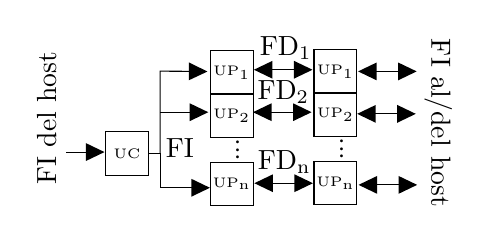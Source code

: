 \begin{tikzpicture}[x=0.75pt,y=0.75pt,yscale=-1,xscale=1]
%uncomment if require: \path (0,235); %set diagram left start at 0, and has height of 235

%Shape: Rectangle [id:dp09644128938666119]
\draw   (49.47,89.78) -- (70.13,89.78) -- (70.13,110.78) -- (49.47,110.78) -- cycle ;
%Shape: Rectangle [id:dp2241873458228455]
\draw   (99.89,50.78) -- (120.56,50.78) -- (120.56,71.78) -- (99.89,71.78) -- cycle ;
%Shape: Rectangle [id:dp6400885094204286]
\draw   (99.89,71.44) -- (120.56,71.44) -- (120.56,92.44) -- (99.89,92.44) -- cycle ;
%Straight Lines [id:da8803237857270745]
\draw    (123.93,59.94) -- (146.15,59.94) ;
\draw [shift={(149.15,59.94)}, rotate = 180] [fill={rgb, 255:red, 0; green, 0; blue, 0 }  ][line width=0.08]  [draw opacity=0] (8.93,-4.29) -- (0,0) -- (8.93,4.29) -- cycle    ;
\draw [shift={(120.93,59.94)}, rotate = 0] [fill={rgb, 255:red, 0; green, 0; blue, 0 }  ][line width=0.08]  [draw opacity=0] (8.93,-4.29) -- (0,0) -- (8.93,4.29) -- cycle    ;
%Shape: Rectangle [id:dp6689432855617605]
\draw   (99.89,104.44) -- (120.56,104.44) -- (120.56,125.44) -- (99.89,125.44) -- cycle ;
%Shape: Rectangle [id:dp12722852093695813]
\draw   (149.89,50.33) -- (170.56,50.33) -- (170.56,71.33) -- (149.89,71.33) -- cycle ;
%Shape: Rectangle [id:dp3209291793254261]
\draw   (149.89,71) -- (170.56,71) -- (170.56,92) -- (149.89,92) -- cycle ;
%Shape: Rectangle [id:dp37749433061535154]
\draw   (149.89,104) -- (170.56,104) -- (170.56,125) -- (149.89,125) -- cycle ;
%Straight Lines [id:da6732803039595562]
\draw    (123.49,80.39) -- (145.71,80.39) ;
\draw [shift={(148.71,80.39)}, rotate = 180] [fill={rgb, 255:red, 0; green, 0; blue, 0 }  ][line width=0.08]  [draw opacity=0] (8.93,-4.29) -- (0,0) -- (8.93,4.29) -- cycle    ;
\draw [shift={(120.49,80.39)}, rotate = 0] [fill={rgb, 255:red, 0; green, 0; blue, 0 }  ][line width=0.08]  [draw opacity=0] (8.93,-4.29) -- (0,0) -- (8.93,4.29) -- cycle    ;
%Straight Lines [id:da14623578433410467]
\draw    (124.15,114.61) -- (146.37,114.61) ;
\draw [shift={(149.37,114.61)}, rotate = 180] [fill={rgb, 255:red, 0; green, 0; blue, 0 }  ][line width=0.08]  [draw opacity=0] (8.93,-4.29) -- (0,0) -- (8.93,4.29) -- cycle    ;
\draw [shift={(121.15,114.61)}, rotate = 0] [fill={rgb, 255:red, 0; green, 0; blue, 0 }  ][line width=0.08]  [draw opacity=0] (8.93,-4.29) -- (0,0) -- (8.93,4.29) -- cycle    ;
%Straight Lines [id:da5295276643399028]
\draw    (70.34,100.2) -- (75.74,100.2) -- (75.74,116.8) -- (96.74,116.8) ;
\draw [shift={(99.74,116.8)}, rotate = 180] [fill={rgb, 255:red, 0; green, 0; blue, 0 }  ][line width=0.08]  [draw opacity=0] (8.93,-4.29) -- (0,0) -- (8.93,4.29) -- cycle    ;
%Straight Lines [id:da5426076285509875]
\draw    (75.74,100.2) -- (75.74,60.6) -- (95.54,60.77) ;
\draw [shift={(98.54,60.8)}, rotate = 180.5] [fill={rgb, 255:red, 0; green, 0; blue, 0 }  ][line width=0.08]  [draw opacity=0] (8.93,-4.29) -- (0,0) -- (8.93,4.29) -- cycle    ;
%Straight Lines [id:da21553682836254784]
\draw    (75.74,80.4) -- (95.94,80.4) ;
\draw [shift={(98.94,80.4)}, rotate = 180] [fill={rgb, 255:red, 0; green, 0; blue, 0 }  ][line width=0.08]  [draw opacity=0] (8.93,-4.29) -- (0,0) -- (8.93,4.29) -- cycle    ;
%Straight Lines [id:da07605893617389348]
\draw    (174.13,60.74) -- (196.35,60.74) ;
\draw [shift={(199.35,60.74)}, rotate = 180] [fill={rgb, 255:red, 0; green, 0; blue, 0 }  ][line width=0.08]  [draw opacity=0] (8.93,-4.29) -- (0,0) -- (8.93,4.29) -- cycle    ;
\draw [shift={(171.13,60.74)}, rotate = 0] [fill={rgb, 255:red, 0; green, 0; blue, 0 }  ][line width=0.08]  [draw opacity=0] (8.93,-4.29) -- (0,0) -- (8.93,4.29) -- cycle    ;
%Straight Lines [id:da10873674757976892]
\draw    (173.69,81.19) -- (195.91,81.19) ;
\draw [shift={(198.91,81.19)}, rotate = 180] [fill={rgb, 255:red, 0; green, 0; blue, 0 }  ][line width=0.08]  [draw opacity=0] (8.93,-4.29) -- (0,0) -- (8.93,4.29) -- cycle    ;
\draw [shift={(170.69,81.19)}, rotate = 0] [fill={rgb, 255:red, 0; green, 0; blue, 0 }  ][line width=0.08]  [draw opacity=0] (8.93,-4.29) -- (0,0) -- (8.93,4.29) -- cycle    ;
%Straight Lines [id:da1846794210706837]
\draw    (174.35,115.41) -- (196.57,115.41) ;
\draw [shift={(199.57,115.41)}, rotate = 180] [fill={rgb, 255:red, 0; green, 0; blue, 0 }  ][line width=0.08]  [draw opacity=0] (8.93,-4.29) -- (0,0) -- (8.93,4.29) -- cycle    ;
\draw [shift={(171.35,115.41)}, rotate = 0] [fill={rgb, 255:red, 0; green, 0; blue, 0 }  ][line width=0.08]  [draw opacity=0] (8.93,-4.29) -- (0,0) -- (8.93,4.29) -- cycle    ;
%Straight Lines [id:da11974971166580506]
\draw    (30.54,99.6) -- (45.94,99.6) ;
\draw [shift={(48.94,99.6)}, rotate = 180] [fill={rgb, 255:red, 0; green, 0; blue, 0 }  ][line width=0.08]  [draw opacity=0] (8.93,-4.29) -- (0,0) -- (8.93,4.29) -- cycle    ;

% Text Node
\draw (59.8,100.28) node   [align=left] {{\tiny UC}};
% Text Node
\draw (110.22,61.28) node   [align=left] {{\tiny UP\textsubscript{1}}};
% Text Node
\draw (110.22,81.94) node   [align=left] {{\tiny UP\textsubscript{2}}};
% Text Node
\draw (110.22,114.94) node   [align=left] {{\tiny UP\textsubscript{n}}};
% Text Node
\draw (113.11,98.56) node  [rotate=-90] [align=left] {...};
% Text Node
\draw (160.22,60.83) node   [align=left] {{\tiny UP\textsubscript{1}}};
% Text Node
\draw (160.22,81.5) node   [align=left] {{\tiny UP\textsubscript{2}}};
% Text Node
\draw (160.22,114.5) node   [align=left] {{\tiny UP\textsubscript{n}}};
% Text Node
\draw (163.11,98.11) node  [rotate=-90] [align=left] {...};
% Text Node
\draw (136.22,49.67) node   [align=left] {FD\textsubscript{1}};
% Text Node
\draw (135.11,70.78) node   [align=left] {FD\textsubscript{2}};
% Text Node
\draw (135.56,104.33) node   [align=left] {FD\textsubscript{n}};
% Text Node
\draw (85.22,97.67) node   [align=left] {FI};
% Text Node
\draw (21,83.2) node  [rotate=-270] [align=left] {FI del host};
% Text Node
\draw (209.8,85.6) node  [rotate=-90] [align=left] {FI al/del host};
\end{tikzpicture}
